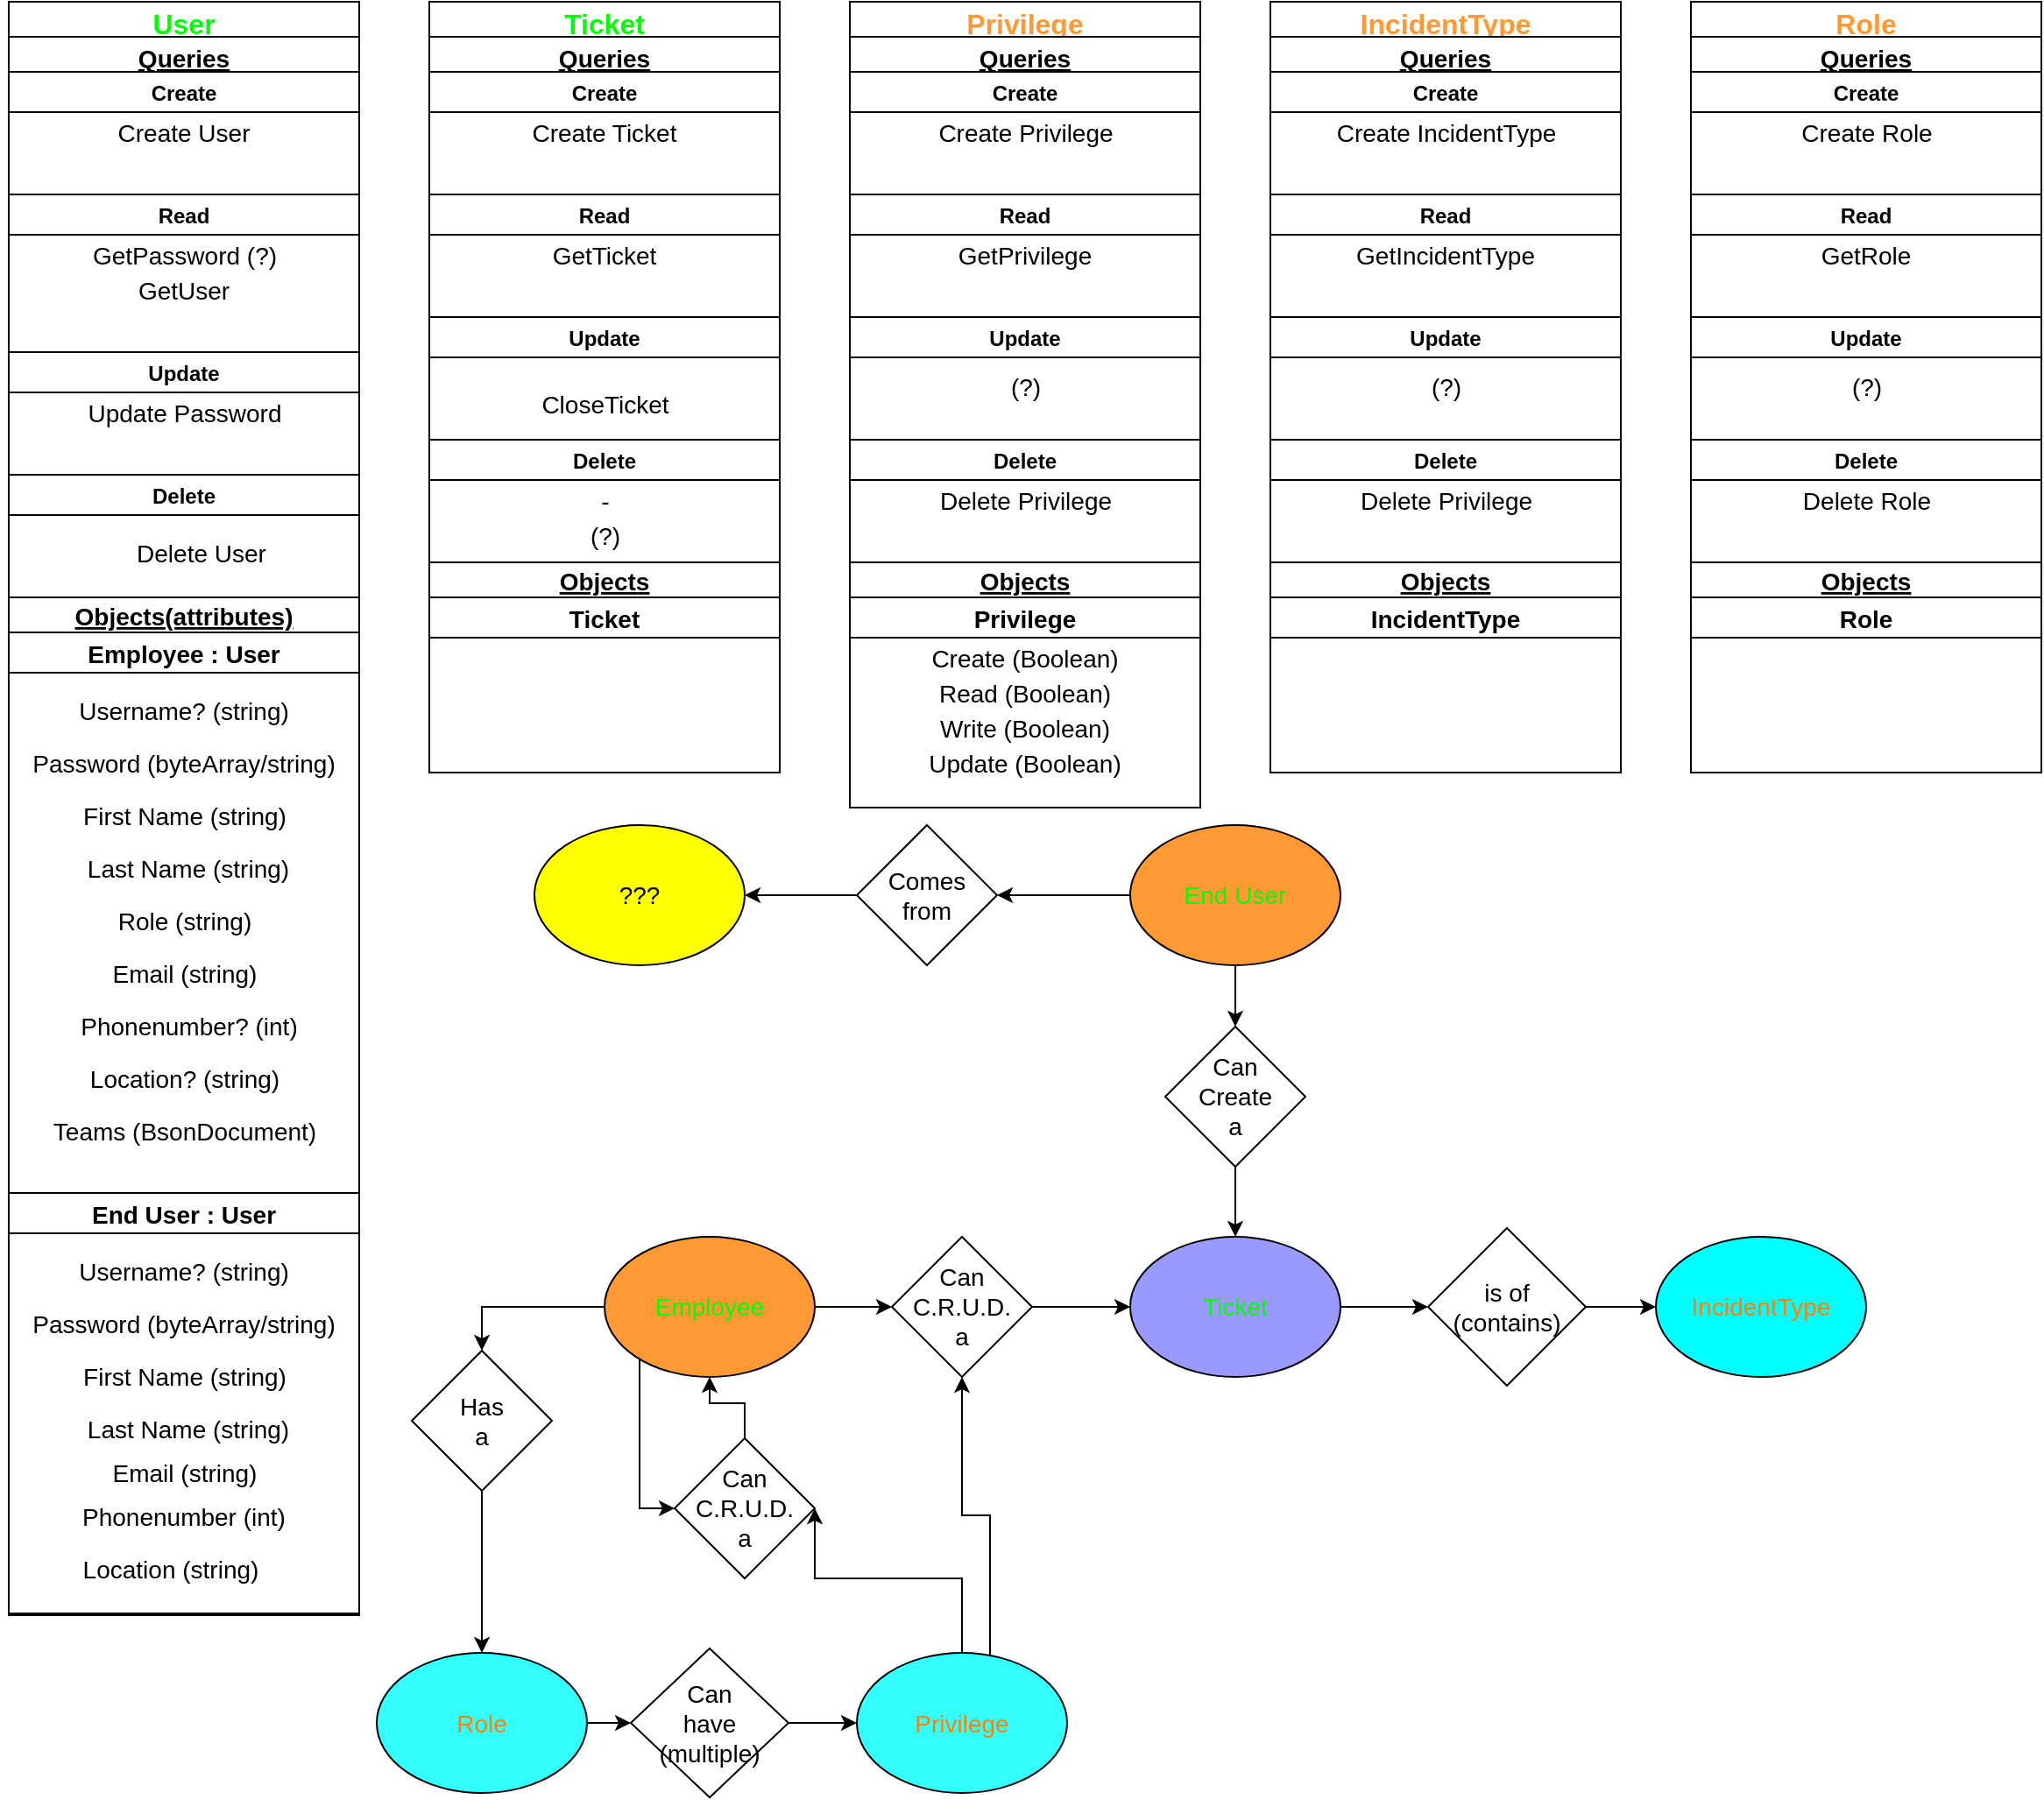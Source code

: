 <mxfile version="20.4.0" type="github">
  <diagram id="4bthDYppY-dah1H3mGTE" name="Pagina-1">
    <mxGraphModel dx="2188" dy="1215" grid="1" gridSize="10" guides="1" tooltips="1" connect="1" arrows="1" fold="1" page="1" pageScale="1" pageWidth="827" pageHeight="1169" math="0" shadow="0">
      <root>
        <mxCell id="0" />
        <mxCell id="1" parent="0" />
        <mxCell id="ETShx9Jj8pTSeEwa7h_H-1" value="User" style="swimlane;fontSize=16;fontColor=#00FF00;" parent="1" vertex="1">
          <mxGeometry x="40" y="40" width="200" height="920" as="geometry" />
        </mxCell>
        <mxCell id="ETShx9Jj8pTSeEwa7h_H-2" value="Queries" style="swimlane;fontSize=14;fontStyle=5" parent="ETShx9Jj8pTSeEwa7h_H-1" vertex="1">
          <mxGeometry y="20" width="200" height="320" as="geometry" />
        </mxCell>
        <mxCell id="ETShx9Jj8pTSeEwa7h_H-18" value="Create" style="swimlane;" parent="ETShx9Jj8pTSeEwa7h_H-2" vertex="1">
          <mxGeometry y="20" width="200" height="70" as="geometry" />
        </mxCell>
        <mxCell id="ETShx9Jj8pTSeEwa7h_H-42" value="Create User" style="text;html=1;strokeColor=none;fillColor=none;align=center;verticalAlign=middle;whiteSpace=wrap;rounded=0;fontSize=14;fontColor=#000000;" parent="ETShx9Jj8pTSeEwa7h_H-18" vertex="1">
          <mxGeometry x="55" y="20" width="90" height="30" as="geometry" />
        </mxCell>
        <mxCell id="ETShx9Jj8pTSeEwa7h_H-19" value="Read" style="swimlane;" parent="ETShx9Jj8pTSeEwa7h_H-2" vertex="1">
          <mxGeometry y="90" width="200" height="90" as="geometry" />
        </mxCell>
        <mxCell id="ETShx9Jj8pTSeEwa7h_H-30" value="&lt;div&gt;GetPassword (?)&lt;/div&gt;" style="text;html=1;align=center;verticalAlign=middle;resizable=0;points=[];autosize=1;strokeColor=none;fillColor=none;fontSize=14;" parent="ETShx9Jj8pTSeEwa7h_H-19" vertex="1">
          <mxGeometry x="35" y="20" width="130" height="30" as="geometry" />
        </mxCell>
        <mxCell id="ETShx9Jj8pTSeEwa7h_H-40" value="GetUser" style="text;html=1;strokeColor=none;fillColor=none;align=center;verticalAlign=middle;whiteSpace=wrap;rounded=0;fontSize=14;fontColor=#000000;" parent="ETShx9Jj8pTSeEwa7h_H-19" vertex="1">
          <mxGeometry x="70" y="40" width="60" height="30" as="geometry" />
        </mxCell>
        <mxCell id="ETShx9Jj8pTSeEwa7h_H-20" value="Update" style="swimlane;" parent="ETShx9Jj8pTSeEwa7h_H-2" vertex="1">
          <mxGeometry y="180" width="200" height="70" as="geometry" />
        </mxCell>
        <mxCell id="ETShx9Jj8pTSeEwa7h_H-39" value="&lt;div&gt;&lt;font color=&quot;#000000&quot;&gt;Update Password&lt;/font&gt;&lt;/div&gt;" style="text;html=1;align=center;verticalAlign=middle;resizable=0;points=[];autosize=1;strokeColor=none;fillColor=none;fontSize=14;fontColor=#00FF00;" parent="ETShx9Jj8pTSeEwa7h_H-20" vertex="1">
          <mxGeometry x="35" y="20" width="130" height="30" as="geometry" />
        </mxCell>
        <mxCell id="ETShx9Jj8pTSeEwa7h_H-21" value="Delete" style="swimlane;" parent="ETShx9Jj8pTSeEwa7h_H-2" vertex="1">
          <mxGeometry y="250" width="200" height="70" as="geometry" />
        </mxCell>
        <mxCell id="ETShx9Jj8pTSeEwa7h_H-3" value="Objects(attributes)" style="swimlane;fontStyle=5;startSize=20;fontSize=14;" parent="ETShx9Jj8pTSeEwa7h_H-1" vertex="1">
          <mxGeometry y="340" width="200" height="581" as="geometry" />
        </mxCell>
        <mxCell id="ETShx9Jj8pTSeEwa7h_H-79" value="Employee : User" style="swimlane;fontSize=14;fontColor=#000000;" parent="ETShx9Jj8pTSeEwa7h_H-3" vertex="1">
          <mxGeometry y="20" width="200" height="320" as="geometry" />
        </mxCell>
        <mxCell id="7pABPfw_jYTxYj795POy-1" value="Username? (string)" style="text;html=1;strokeColor=none;fillColor=none;align=center;verticalAlign=middle;whiteSpace=wrap;rounded=0;fontSize=14;fontColor=#000000;" vertex="1" parent="ETShx9Jj8pTSeEwa7h_H-79">
          <mxGeometry x="35" y="30" width="130" height="30" as="geometry" />
        </mxCell>
        <mxCell id="7pABPfw_jYTxYj795POy-2" value="Password (byteArray/string)" style="text;html=1;strokeColor=none;fillColor=none;align=center;verticalAlign=middle;whiteSpace=wrap;rounded=0;fontSize=14;fontColor=#000000;" vertex="1" parent="ETShx9Jj8pTSeEwa7h_H-79">
          <mxGeometry x="-5" y="60" width="210" height="30" as="geometry" />
        </mxCell>
        <mxCell id="7pABPfw_jYTxYj795POy-4" value="First Name (string)" style="text;html=1;strokeColor=none;fillColor=none;align=center;verticalAlign=middle;whiteSpace=wrap;rounded=0;fontSize=14;fontColor=#000000;" vertex="1" parent="ETShx9Jj8pTSeEwa7h_H-79">
          <mxGeometry x="32.5" y="90" width="135" height="30" as="geometry" />
        </mxCell>
        <mxCell id="7pABPfw_jYTxYj795POy-5" value="Last Name (string)" style="text;html=1;strokeColor=none;fillColor=none;align=center;verticalAlign=middle;whiteSpace=wrap;rounded=0;fontSize=14;fontColor=#000000;" vertex="1" parent="ETShx9Jj8pTSeEwa7h_H-79">
          <mxGeometry x="35" y="120" width="135" height="30" as="geometry" />
        </mxCell>
        <mxCell id="7pABPfw_jYTxYj795POy-7" value="Role (string)" style="text;html=1;strokeColor=none;fillColor=none;align=center;verticalAlign=middle;whiteSpace=wrap;rounded=0;fontSize=14;fontColor=#000000;" vertex="1" parent="ETShx9Jj8pTSeEwa7h_H-79">
          <mxGeometry x="52.5" y="150" width="95" height="30" as="geometry" />
        </mxCell>
        <mxCell id="7pABPfw_jYTxYj795POy-8" value="Email (string)" style="text;html=1;strokeColor=none;fillColor=none;align=center;verticalAlign=middle;whiteSpace=wrap;rounded=0;fontSize=14;fontColor=#000000;" vertex="1" parent="ETShx9Jj8pTSeEwa7h_H-79">
          <mxGeometry x="52.5" y="180" width="95" height="30" as="geometry" />
        </mxCell>
        <mxCell id="7pABPfw_jYTxYj795POy-10" value="&lt;div&gt;Phonenumber? (int)&lt;/div&gt;" style="text;html=1;strokeColor=none;fillColor=none;align=center;verticalAlign=middle;whiteSpace=wrap;rounded=0;fontSize=14;fontColor=#000000;" vertex="1" parent="ETShx9Jj8pTSeEwa7h_H-79">
          <mxGeometry x="22.5" y="210" width="160" height="30" as="geometry" />
        </mxCell>
        <mxCell id="7pABPfw_jYTxYj795POy-12" value="Location? (string)" style="text;html=1;strokeColor=none;fillColor=none;align=center;verticalAlign=middle;whiteSpace=wrap;rounded=0;fontSize=14;fontColor=#000000;" vertex="1" parent="ETShx9Jj8pTSeEwa7h_H-79">
          <mxGeometry x="42.5" y="240" width="115" height="30" as="geometry" />
        </mxCell>
        <mxCell id="7pABPfw_jYTxYj795POy-14" value="Teams (BsonDocument)" style="text;html=1;strokeColor=none;fillColor=none;align=center;verticalAlign=middle;whiteSpace=wrap;rounded=0;fontSize=14;fontColor=#000000;" vertex="1" parent="ETShx9Jj8pTSeEwa7h_H-79">
          <mxGeometry x="22.5" y="270" width="155" height="30" as="geometry" />
        </mxCell>
        <mxCell id="7pABPfw_jYTxYj795POy-15" value="End User : User" style="swimlane;fontSize=14;fontColor=#000000;startSize=23;" vertex="1" parent="ETShx9Jj8pTSeEwa7h_H-3">
          <mxGeometry y="340" width="200" height="240" as="geometry" />
        </mxCell>
        <mxCell id="7pABPfw_jYTxYj795POy-16" value="Username? (string)" style="text;html=1;strokeColor=none;fillColor=none;align=center;verticalAlign=middle;whiteSpace=wrap;rounded=0;fontSize=14;fontColor=#000000;" vertex="1" parent="7pABPfw_jYTxYj795POy-15">
          <mxGeometry x="35" y="30" width="130" height="30" as="geometry" />
        </mxCell>
        <mxCell id="7pABPfw_jYTxYj795POy-17" value="Password (byteArray/string)" style="text;html=1;strokeColor=none;fillColor=none;align=center;verticalAlign=middle;whiteSpace=wrap;rounded=0;fontSize=14;fontColor=#000000;" vertex="1" parent="7pABPfw_jYTxYj795POy-15">
          <mxGeometry x="-5" y="60" width="210" height="30" as="geometry" />
        </mxCell>
        <mxCell id="7pABPfw_jYTxYj795POy-18" value="First Name (string)" style="text;html=1;strokeColor=none;fillColor=none;align=center;verticalAlign=middle;whiteSpace=wrap;rounded=0;fontSize=14;fontColor=#000000;" vertex="1" parent="7pABPfw_jYTxYj795POy-15">
          <mxGeometry x="32.5" y="90" width="135" height="30" as="geometry" />
        </mxCell>
        <mxCell id="7pABPfw_jYTxYj795POy-19" value="Last Name (string)" style="text;html=1;strokeColor=none;fillColor=none;align=center;verticalAlign=middle;whiteSpace=wrap;rounded=0;fontSize=14;fontColor=#000000;" vertex="1" parent="7pABPfw_jYTxYj795POy-15">
          <mxGeometry x="35" y="120" width="135" height="30" as="geometry" />
        </mxCell>
        <mxCell id="7pABPfw_jYTxYj795POy-21" value="Email (string)" style="text;html=1;strokeColor=none;fillColor=none;align=center;verticalAlign=middle;whiteSpace=wrap;rounded=0;fontSize=14;fontColor=#000000;" vertex="1" parent="7pABPfw_jYTxYj795POy-15">
          <mxGeometry x="52.5" y="145" width="95" height="30" as="geometry" />
        </mxCell>
        <mxCell id="7pABPfw_jYTxYj795POy-22" value="&lt;div&gt;Phonenumber (int)&lt;/div&gt;" style="text;html=1;strokeColor=none;fillColor=none;align=center;verticalAlign=middle;whiteSpace=wrap;rounded=0;fontSize=14;fontColor=#000000;" vertex="1" parent="7pABPfw_jYTxYj795POy-15">
          <mxGeometry x="20" y="170" width="160" height="30" as="geometry" />
        </mxCell>
        <mxCell id="7pABPfw_jYTxYj795POy-23" value="Location (string)" style="text;html=1;strokeColor=none;fillColor=none;align=center;verticalAlign=middle;whiteSpace=wrap;rounded=0;fontSize=14;fontColor=#000000;" vertex="1" parent="7pABPfw_jYTxYj795POy-15">
          <mxGeometry x="35" y="200" width="115" height="30" as="geometry" />
        </mxCell>
        <mxCell id="ETShx9Jj8pTSeEwa7h_H-22" value="Ticket" style="swimlane;fontSize=16;fontColor=#00FF00;" parent="1" vertex="1">
          <mxGeometry x="280" y="40" width="200" height="440" as="geometry" />
        </mxCell>
        <mxCell id="ETShx9Jj8pTSeEwa7h_H-23" value="Queries" style="swimlane;fontSize=14;fontStyle=5" parent="ETShx9Jj8pTSeEwa7h_H-22" vertex="1">
          <mxGeometry y="20" width="200" height="300" as="geometry" />
        </mxCell>
        <mxCell id="ETShx9Jj8pTSeEwa7h_H-24" value="Create" style="swimlane;" parent="ETShx9Jj8pTSeEwa7h_H-23" vertex="1">
          <mxGeometry y="20" width="200" height="70" as="geometry" />
        </mxCell>
        <mxCell id="ETShx9Jj8pTSeEwa7h_H-43" value="Create Ticket" style="text;html=1;strokeColor=none;fillColor=none;align=center;verticalAlign=middle;whiteSpace=wrap;rounded=0;fontSize=14;fontColor=#000000;" parent="ETShx9Jj8pTSeEwa7h_H-24" vertex="1">
          <mxGeometry x="55" y="20" width="90" height="30" as="geometry" />
        </mxCell>
        <mxCell id="ETShx9Jj8pTSeEwa7h_H-25" value="Read" style="swimlane;" parent="ETShx9Jj8pTSeEwa7h_H-23" vertex="1">
          <mxGeometry y="90" width="200" height="70" as="geometry" />
        </mxCell>
        <mxCell id="ETShx9Jj8pTSeEwa7h_H-44" value="GetTicket" style="text;html=1;strokeColor=none;fillColor=none;align=center;verticalAlign=middle;whiteSpace=wrap;rounded=0;fontSize=14;fontColor=#000000;" parent="ETShx9Jj8pTSeEwa7h_H-25" vertex="1">
          <mxGeometry x="70" y="20" width="60" height="30" as="geometry" />
        </mxCell>
        <mxCell id="ETShx9Jj8pTSeEwa7h_H-26" value="Update" style="swimlane;" parent="ETShx9Jj8pTSeEwa7h_H-23" vertex="1">
          <mxGeometry y="160" width="200" height="70" as="geometry" />
        </mxCell>
        <mxCell id="ETShx9Jj8pTSeEwa7h_H-47" value="CloseTicket" style="text;html=1;align=center;verticalAlign=middle;resizable=0;points=[];autosize=1;strokeColor=none;fillColor=none;fontSize=14;fontColor=#000000;" parent="ETShx9Jj8pTSeEwa7h_H-26" vertex="1">
          <mxGeometry x="50" y="35" width="100" height="30" as="geometry" />
        </mxCell>
        <mxCell id="ETShx9Jj8pTSeEwa7h_H-27" value="Delete" style="swimlane;" parent="ETShx9Jj8pTSeEwa7h_H-23" vertex="1">
          <mxGeometry y="230" width="200" height="70" as="geometry" />
        </mxCell>
        <mxCell id="ETShx9Jj8pTSeEwa7h_H-46" value="(?)" style="text;html=1;align=center;verticalAlign=middle;resizable=0;points=[];autosize=1;strokeColor=none;fillColor=none;fontSize=14;fontColor=#000000;" parent="ETShx9Jj8pTSeEwa7h_H-27" vertex="1">
          <mxGeometry x="80" y="40" width="40" height="30" as="geometry" />
        </mxCell>
        <mxCell id="ETShx9Jj8pTSeEwa7h_H-45" value="-" style="text;html=1;align=center;verticalAlign=middle;resizable=0;points=[];autosize=1;strokeColor=none;fillColor=none;fontSize=14;fontColor=#000000;" parent="ETShx9Jj8pTSeEwa7h_H-27" vertex="1">
          <mxGeometry x="85" y="20" width="30" height="30" as="geometry" />
        </mxCell>
        <mxCell id="ETShx9Jj8pTSeEwa7h_H-28" value="Objects" style="swimlane;fontStyle=5;startSize=20;fontSize=14;" parent="ETShx9Jj8pTSeEwa7h_H-22" vertex="1">
          <mxGeometry y="320" width="200" height="120" as="geometry" />
        </mxCell>
        <mxCell id="7pABPfw_jYTxYj795POy-25" value="Ticket" style="swimlane;fontSize=14;fontColor=#000000;" vertex="1" parent="ETShx9Jj8pTSeEwa7h_H-28">
          <mxGeometry y="20" width="200" height="100" as="geometry" />
        </mxCell>
        <mxCell id="ETShx9Jj8pTSeEwa7h_H-31" value="Privilege" style="swimlane;fontSize=16;fontColor=#FF9933;" parent="1" vertex="1">
          <mxGeometry x="520" y="40" width="200" height="460" as="geometry" />
        </mxCell>
        <mxCell id="ETShx9Jj8pTSeEwa7h_H-32" value="Queries" style="swimlane;fontSize=14;fontStyle=5" parent="ETShx9Jj8pTSeEwa7h_H-31" vertex="1">
          <mxGeometry y="20" width="200" height="300" as="geometry" />
        </mxCell>
        <mxCell id="ETShx9Jj8pTSeEwa7h_H-33" value="Create" style="swimlane;" parent="ETShx9Jj8pTSeEwa7h_H-32" vertex="1">
          <mxGeometry y="20" width="200" height="70" as="geometry" />
        </mxCell>
        <mxCell id="ETShx9Jj8pTSeEwa7h_H-48" value="Create Privilege" style="text;html=1;strokeColor=none;fillColor=none;align=center;verticalAlign=middle;whiteSpace=wrap;rounded=0;fontSize=14;fontColor=#000000;" parent="ETShx9Jj8pTSeEwa7h_H-33" vertex="1">
          <mxGeometry x="47.5" y="20" width="105" height="30" as="geometry" />
        </mxCell>
        <mxCell id="ETShx9Jj8pTSeEwa7h_H-34" value="Read" style="swimlane;" parent="ETShx9Jj8pTSeEwa7h_H-32" vertex="1">
          <mxGeometry y="90" width="200" height="70" as="geometry" />
        </mxCell>
        <mxCell id="ETShx9Jj8pTSeEwa7h_H-50" value="GetPrivilege" style="text;html=1;strokeColor=none;fillColor=none;align=center;verticalAlign=middle;whiteSpace=wrap;rounded=0;fontSize=14;fontColor=#000000;" parent="ETShx9Jj8pTSeEwa7h_H-34" vertex="1">
          <mxGeometry x="70" y="20" width="60" height="30" as="geometry" />
        </mxCell>
        <mxCell id="ETShx9Jj8pTSeEwa7h_H-35" value="Update" style="swimlane;" parent="ETShx9Jj8pTSeEwa7h_H-32" vertex="1">
          <mxGeometry y="160" width="200" height="70" as="geometry" />
        </mxCell>
        <mxCell id="ETShx9Jj8pTSeEwa7h_H-64" value="(?)" style="text;html=1;align=center;verticalAlign=middle;resizable=0;points=[];autosize=1;strokeColor=none;fillColor=none;fontSize=14;fontColor=#000000;" parent="ETShx9Jj8pTSeEwa7h_H-35" vertex="1">
          <mxGeometry x="80" y="25" width="40" height="30" as="geometry" />
        </mxCell>
        <mxCell id="ETShx9Jj8pTSeEwa7h_H-36" value="Delete" style="swimlane;" parent="ETShx9Jj8pTSeEwa7h_H-32" vertex="1">
          <mxGeometry y="230" width="200" height="70" as="geometry" />
        </mxCell>
        <mxCell id="ETShx9Jj8pTSeEwa7h_H-41" value="Delete Privilege" style="text;html=1;strokeColor=none;fillColor=none;align=center;verticalAlign=middle;whiteSpace=wrap;rounded=0;fontSize=14;fontColor=#000000;" parent="ETShx9Jj8pTSeEwa7h_H-36" vertex="1">
          <mxGeometry x="47.5" y="20" width="105" height="30" as="geometry" />
        </mxCell>
        <mxCell id="ETShx9Jj8pTSeEwa7h_H-37" value="Objects" style="swimlane;fontStyle=5;startSize=20;fontSize=14;" parent="ETShx9Jj8pTSeEwa7h_H-31" vertex="1">
          <mxGeometry y="320" width="200" height="140" as="geometry" />
        </mxCell>
        <mxCell id="7pABPfw_jYTxYj795POy-26" value="Privilege" style="swimlane;fontSize=14;fontColor=#000000;" vertex="1" parent="ETShx9Jj8pTSeEwa7h_H-37">
          <mxGeometry y="20" width="200" height="120" as="geometry" />
        </mxCell>
        <mxCell id="7pABPfw_jYTxYj795POy-53" value="Create (Boolean)" style="text;html=1;strokeColor=none;fillColor=none;align=center;verticalAlign=middle;whiteSpace=wrap;rounded=0;fontSize=14;fontColor=#000000;" vertex="1" parent="7pABPfw_jYTxYj795POy-26">
          <mxGeometry x="35" y="20" width="130" height="30" as="geometry" />
        </mxCell>
        <mxCell id="7pABPfw_jYTxYj795POy-54" value="Read (Boolean)" style="text;html=1;strokeColor=none;fillColor=none;align=center;verticalAlign=middle;whiteSpace=wrap;rounded=0;fontSize=14;fontColor=#000000;" vertex="1" parent="7pABPfw_jYTxYj795POy-26">
          <mxGeometry x="35" y="40" width="130" height="30" as="geometry" />
        </mxCell>
        <mxCell id="7pABPfw_jYTxYj795POy-55" value="Write (Boolean)" style="text;html=1;strokeColor=none;fillColor=none;align=center;verticalAlign=middle;whiteSpace=wrap;rounded=0;fontSize=14;fontColor=#000000;" vertex="1" parent="7pABPfw_jYTxYj795POy-26">
          <mxGeometry x="35" y="60" width="130" height="30" as="geometry" />
        </mxCell>
        <mxCell id="7pABPfw_jYTxYj795POy-56" value="Update (Boolean)" style="text;html=1;strokeColor=none;fillColor=none;align=center;verticalAlign=middle;whiteSpace=wrap;rounded=0;fontSize=14;fontColor=#000000;" vertex="1" parent="7pABPfw_jYTxYj795POy-26">
          <mxGeometry x="35" y="80" width="130" height="30" as="geometry" />
        </mxCell>
        <mxCell id="ETShx9Jj8pTSeEwa7h_H-51" value="Delete User" style="text;html=1;strokeColor=none;fillColor=none;align=center;verticalAlign=middle;whiteSpace=wrap;rounded=0;fontSize=14;fontColor=#000000;" parent="1" vertex="1">
          <mxGeometry x="105" y="340" width="90" height="30" as="geometry" />
        </mxCell>
        <mxCell id="ETShx9Jj8pTSeEwa7h_H-52" value="IncidentType" style="swimlane;fontSize=16;fontColor=#FF9933;" parent="1" vertex="1">
          <mxGeometry x="760" y="40" width="200" height="440" as="geometry" />
        </mxCell>
        <mxCell id="ETShx9Jj8pTSeEwa7h_H-53" value="Queries" style="swimlane;fontSize=14;fontStyle=5" parent="ETShx9Jj8pTSeEwa7h_H-52" vertex="1">
          <mxGeometry y="20" width="200" height="300" as="geometry" />
        </mxCell>
        <mxCell id="ETShx9Jj8pTSeEwa7h_H-54" value="Create" style="swimlane;" parent="ETShx9Jj8pTSeEwa7h_H-53" vertex="1">
          <mxGeometry y="20" width="200" height="70" as="geometry" />
        </mxCell>
        <mxCell id="ETShx9Jj8pTSeEwa7h_H-55" value="Create IncidentType" style="text;html=1;strokeColor=none;fillColor=none;align=center;verticalAlign=middle;whiteSpace=wrap;rounded=0;fontSize=14;fontColor=#000000;" parent="ETShx9Jj8pTSeEwa7h_H-54" vertex="1">
          <mxGeometry x="33.75" y="20" width="132.5" height="30" as="geometry" />
        </mxCell>
        <mxCell id="ETShx9Jj8pTSeEwa7h_H-56" value="Read" style="swimlane;" parent="ETShx9Jj8pTSeEwa7h_H-53" vertex="1">
          <mxGeometry y="90" width="200" height="70" as="geometry" />
        </mxCell>
        <mxCell id="ETShx9Jj8pTSeEwa7h_H-57" value="GetIncidentType" style="text;html=1;strokeColor=none;fillColor=none;align=center;verticalAlign=middle;whiteSpace=wrap;rounded=0;fontSize=14;fontColor=#000000;" parent="ETShx9Jj8pTSeEwa7h_H-56" vertex="1">
          <mxGeometry x="70" y="20" width="60" height="30" as="geometry" />
        </mxCell>
        <mxCell id="ETShx9Jj8pTSeEwa7h_H-58" value="Update" style="swimlane;" parent="ETShx9Jj8pTSeEwa7h_H-53" vertex="1">
          <mxGeometry y="160" width="200" height="70" as="geometry" />
        </mxCell>
        <mxCell id="ETShx9Jj8pTSeEwa7h_H-65" value="(?)" style="text;html=1;align=center;verticalAlign=middle;resizable=0;points=[];autosize=1;strokeColor=none;fillColor=none;fontSize=14;fontColor=#000000;" parent="ETShx9Jj8pTSeEwa7h_H-58" vertex="1">
          <mxGeometry x="80" y="25" width="40" height="30" as="geometry" />
        </mxCell>
        <mxCell id="ETShx9Jj8pTSeEwa7h_H-59" value="Delete" style="swimlane;" parent="ETShx9Jj8pTSeEwa7h_H-53" vertex="1">
          <mxGeometry y="230" width="200" height="70" as="geometry" />
        </mxCell>
        <mxCell id="ETShx9Jj8pTSeEwa7h_H-60" value="Delete Privilege" style="text;html=1;strokeColor=none;fillColor=none;align=center;verticalAlign=middle;whiteSpace=wrap;rounded=0;fontSize=14;fontColor=#000000;" parent="ETShx9Jj8pTSeEwa7h_H-59" vertex="1">
          <mxGeometry x="47.5" y="20" width="105" height="30" as="geometry" />
        </mxCell>
        <mxCell id="ETShx9Jj8pTSeEwa7h_H-61" value="Objects" style="swimlane;fontStyle=5;startSize=20;fontSize=14;" parent="ETShx9Jj8pTSeEwa7h_H-52" vertex="1">
          <mxGeometry y="320" width="200" height="120" as="geometry" />
        </mxCell>
        <mxCell id="7pABPfw_jYTxYj795POy-27" value="IncidentType" style="swimlane;fontSize=14;fontColor=#000000;" vertex="1" parent="ETShx9Jj8pTSeEwa7h_H-61">
          <mxGeometry y="20" width="200" height="100" as="geometry" />
        </mxCell>
        <mxCell id="ETShx9Jj8pTSeEwa7h_H-66" value="Role" style="swimlane;fontSize=16;fontColor=#FF9933;" parent="1" vertex="1">
          <mxGeometry x="1000" y="40" width="200" height="440" as="geometry" />
        </mxCell>
        <mxCell id="ETShx9Jj8pTSeEwa7h_H-67" value="Queries" style="swimlane;fontSize=14;fontStyle=5" parent="ETShx9Jj8pTSeEwa7h_H-66" vertex="1">
          <mxGeometry y="20" width="200" height="300" as="geometry" />
        </mxCell>
        <mxCell id="ETShx9Jj8pTSeEwa7h_H-68" value="Create" style="swimlane;" parent="ETShx9Jj8pTSeEwa7h_H-67" vertex="1">
          <mxGeometry y="20" width="200" height="70" as="geometry" />
        </mxCell>
        <mxCell id="ETShx9Jj8pTSeEwa7h_H-69" value="Create Role" style="text;html=1;strokeColor=none;fillColor=none;align=center;verticalAlign=middle;whiteSpace=wrap;rounded=0;fontSize=14;fontColor=#000000;" parent="ETShx9Jj8pTSeEwa7h_H-68" vertex="1">
          <mxGeometry x="33.75" y="20" width="132.5" height="30" as="geometry" />
        </mxCell>
        <mxCell id="ETShx9Jj8pTSeEwa7h_H-70" value="Read" style="swimlane;" parent="ETShx9Jj8pTSeEwa7h_H-67" vertex="1">
          <mxGeometry y="90" width="200" height="70" as="geometry" />
        </mxCell>
        <mxCell id="ETShx9Jj8pTSeEwa7h_H-71" value="GetRole" style="text;html=1;strokeColor=none;fillColor=none;align=center;verticalAlign=middle;whiteSpace=wrap;rounded=0;fontSize=14;fontColor=#000000;" parent="ETShx9Jj8pTSeEwa7h_H-70" vertex="1">
          <mxGeometry x="70" y="20" width="60" height="30" as="geometry" />
        </mxCell>
        <mxCell id="ETShx9Jj8pTSeEwa7h_H-72" value="Update" style="swimlane;" parent="ETShx9Jj8pTSeEwa7h_H-67" vertex="1">
          <mxGeometry y="160" width="200" height="70" as="geometry" />
        </mxCell>
        <mxCell id="ETShx9Jj8pTSeEwa7h_H-73" value="(?)" style="text;html=1;align=center;verticalAlign=middle;resizable=0;points=[];autosize=1;strokeColor=none;fillColor=none;fontSize=14;fontColor=#000000;" parent="ETShx9Jj8pTSeEwa7h_H-72" vertex="1">
          <mxGeometry x="80" y="25" width="40" height="30" as="geometry" />
        </mxCell>
        <mxCell id="ETShx9Jj8pTSeEwa7h_H-74" value="Delete" style="swimlane;" parent="ETShx9Jj8pTSeEwa7h_H-67" vertex="1">
          <mxGeometry y="230" width="200" height="70" as="geometry" />
        </mxCell>
        <mxCell id="ETShx9Jj8pTSeEwa7h_H-75" value="Delete Role" style="text;html=1;strokeColor=none;fillColor=none;align=center;verticalAlign=middle;whiteSpace=wrap;rounded=0;fontSize=14;fontColor=#000000;" parent="ETShx9Jj8pTSeEwa7h_H-74" vertex="1">
          <mxGeometry x="47.5" y="20" width="105" height="30" as="geometry" />
        </mxCell>
        <mxCell id="ETShx9Jj8pTSeEwa7h_H-76" value="Objects" style="swimlane;fontStyle=5;startSize=20;fontSize=14;" parent="ETShx9Jj8pTSeEwa7h_H-66" vertex="1">
          <mxGeometry y="320" width="200" height="120" as="geometry" />
        </mxCell>
        <mxCell id="7pABPfw_jYTxYj795POy-28" value="Role" style="swimlane;fontSize=14;fontColor=#000000;startSize=23;" vertex="1" parent="ETShx9Jj8pTSeEwa7h_H-76">
          <mxGeometry y="20" width="200" height="100" as="geometry" />
        </mxCell>
        <mxCell id="7pABPfw_jYTxYj795POy-41" style="edgeStyle=orthogonalEdgeStyle;rounded=0;orthogonalLoop=1;jettySize=auto;html=1;entryX=0;entryY=0.5;entryDx=0;entryDy=0;fontSize=14;fontColor=#000000;" edge="1" parent="1" source="7pABPfw_jYTxYj795POy-29" target="7pABPfw_jYTxYj795POy-36">
          <mxGeometry relative="1" as="geometry" />
        </mxCell>
        <mxCell id="7pABPfw_jYTxYj795POy-46" style="edgeStyle=orthogonalEdgeStyle;rounded=0;orthogonalLoop=1;jettySize=auto;html=1;entryX=0.5;entryY=0;entryDx=0;entryDy=0;fontSize=14;fontColor=#000000;" edge="1" parent="1" source="7pABPfw_jYTxYj795POy-29" target="7pABPfw_jYTxYj795POy-45">
          <mxGeometry relative="1" as="geometry" />
        </mxCell>
        <mxCell id="7pABPfw_jYTxYj795POy-59" style="edgeStyle=orthogonalEdgeStyle;rounded=0;orthogonalLoop=1;jettySize=auto;html=1;entryX=0;entryY=0.5;entryDx=0;entryDy=0;fontSize=14;fontColor=#FF8000;" edge="1" parent="1" source="7pABPfw_jYTxYj795POy-29" target="7pABPfw_jYTxYj795POy-57">
          <mxGeometry relative="1" as="geometry">
            <Array as="points">
              <mxPoint x="400" y="900" />
            </Array>
          </mxGeometry>
        </mxCell>
        <mxCell id="7pABPfw_jYTxYj795POy-29" value="&lt;font color=&quot;#00FF00&quot;&gt;Employee&lt;/font&gt;" style="ellipse;whiteSpace=wrap;html=1;fontSize=14;fontColor=#000000;fillColor=#FF9933;" vertex="1" parent="1">
          <mxGeometry x="380" y="745" width="120" height="80" as="geometry" />
        </mxCell>
        <mxCell id="7pABPfw_jYTxYj795POy-44" style="edgeStyle=orthogonalEdgeStyle;rounded=0;orthogonalLoop=1;jettySize=auto;html=1;fontSize=14;fontColor=#000000;" edge="1" parent="1" source="7pABPfw_jYTxYj795POy-30" target="7pABPfw_jYTxYj795POy-37">
          <mxGeometry relative="1" as="geometry" />
        </mxCell>
        <mxCell id="7pABPfw_jYTxYj795POy-30" value="&lt;div&gt;is of&lt;/div&gt;&lt;div&gt;(contains)&lt;br&gt;&lt;/div&gt;" style="rhombus;whiteSpace=wrap;html=1;fontSize=14;fontColor=#000000;" vertex="1" parent="1">
          <mxGeometry x="850" y="740" width="90" height="90" as="geometry" />
        </mxCell>
        <mxCell id="7pABPfw_jYTxYj795POy-43" style="edgeStyle=orthogonalEdgeStyle;rounded=0;orthogonalLoop=1;jettySize=auto;html=1;entryX=0;entryY=0.5;entryDx=0;entryDy=0;fontSize=14;fontColor=#000000;" edge="1" parent="1" source="7pABPfw_jYTxYj795POy-31" target="7pABPfw_jYTxYj795POy-30">
          <mxGeometry relative="1" as="geometry" />
        </mxCell>
        <mxCell id="7pABPfw_jYTxYj795POy-31" value="&lt;font color=&quot;#00FF00&quot;&gt;Ticket&lt;/font&gt;" style="ellipse;whiteSpace=wrap;html=1;fontSize=14;fontColor=#000000;fillColor=#9999FF;" vertex="1" parent="1">
          <mxGeometry x="680" y="745" width="120" height="80" as="geometry" />
        </mxCell>
        <mxCell id="7pABPfw_jYTxYj795POy-38" style="edgeStyle=orthogonalEdgeStyle;rounded=0;orthogonalLoop=1;jettySize=auto;html=1;entryX=0.5;entryY=0;entryDx=0;entryDy=0;fontSize=14;fontColor=#000000;" edge="1" parent="1" source="7pABPfw_jYTxYj795POy-32" target="7pABPfw_jYTxYj795POy-35">
          <mxGeometry relative="1" as="geometry" />
        </mxCell>
        <mxCell id="7pABPfw_jYTxYj795POy-65" style="edgeStyle=orthogonalEdgeStyle;rounded=0;orthogonalLoop=1;jettySize=auto;html=1;entryX=1;entryY=0.5;entryDx=0;entryDy=0;fontSize=14;fontColor=#000000;" edge="1" parent="1" source="7pABPfw_jYTxYj795POy-32" target="7pABPfw_jYTxYj795POy-64">
          <mxGeometry relative="1" as="geometry" />
        </mxCell>
        <mxCell id="7pABPfw_jYTxYj795POy-32" value="&lt;font color=&quot;#00FF00&quot;&gt;End User&lt;/font&gt;" style="ellipse;whiteSpace=wrap;html=1;fontSize=14;fontColor=#000000;fillColor=#FF9933;" vertex="1" parent="1">
          <mxGeometry x="680" y="510" width="120" height="80" as="geometry" />
        </mxCell>
        <mxCell id="7pABPfw_jYTxYj795POy-50" style="edgeStyle=orthogonalEdgeStyle;rounded=0;orthogonalLoop=1;jettySize=auto;html=1;entryX=0;entryY=0.5;entryDx=0;entryDy=0;fontSize=14;fontColor=#000000;" edge="1" parent="1" source="7pABPfw_jYTxYj795POy-33" target="7pABPfw_jYTxYj795POy-49">
          <mxGeometry relative="1" as="geometry" />
        </mxCell>
        <mxCell id="7pABPfw_jYTxYj795POy-33" value="&lt;font color=&quot;#FF8000&quot;&gt;Role&lt;/font&gt;" style="ellipse;whiteSpace=wrap;html=1;fontSize=14;fontColor=#000000;fillColor=#33FFFF;" vertex="1" parent="1">
          <mxGeometry x="250" y="982.5" width="120" height="80" as="geometry" />
        </mxCell>
        <mxCell id="7pABPfw_jYTxYj795POy-52" style="edgeStyle=orthogonalEdgeStyle;rounded=0;orthogonalLoop=1;jettySize=auto;html=1;entryX=0.5;entryY=1;entryDx=0;entryDy=0;fontSize=14;fontColor=#000000;" edge="1" parent="1" source="7pABPfw_jYTxYj795POy-34" target="7pABPfw_jYTxYj795POy-36">
          <mxGeometry relative="1" as="geometry">
            <Array as="points">
              <mxPoint x="600" y="904" />
              <mxPoint x="584" y="904" />
            </Array>
          </mxGeometry>
        </mxCell>
        <mxCell id="7pABPfw_jYTxYj795POy-61" style="edgeStyle=orthogonalEdgeStyle;rounded=0;orthogonalLoop=1;jettySize=auto;html=1;fontSize=14;fontColor=#FF8000;entryX=1;entryY=0.5;entryDx=0;entryDy=0;exitX=0.5;exitY=0;exitDx=0;exitDy=0;" edge="1" parent="1" source="7pABPfw_jYTxYj795POy-34" target="7pABPfw_jYTxYj795POy-57">
          <mxGeometry relative="1" as="geometry">
            <mxPoint x="550" y="900" as="targetPoint" />
            <mxPoint x="584" y="980" as="sourcePoint" />
            <Array as="points">
              <mxPoint x="584" y="940" />
              <mxPoint x="500" y="940" />
            </Array>
          </mxGeometry>
        </mxCell>
        <mxCell id="7pABPfw_jYTxYj795POy-34" value="&lt;font color=&quot;#FF8000&quot;&gt;Privilege&lt;/font&gt;" style="ellipse;whiteSpace=wrap;html=1;fontSize=14;fontColor=#000000;fillColor=#33FFFF;" vertex="1" parent="1">
          <mxGeometry x="524" y="982.5" width="120" height="80" as="geometry" />
        </mxCell>
        <mxCell id="7pABPfw_jYTxYj795POy-39" style="edgeStyle=orthogonalEdgeStyle;rounded=0;orthogonalLoop=1;jettySize=auto;html=1;entryX=0.5;entryY=0;entryDx=0;entryDy=0;fontSize=14;fontColor=#000000;" edge="1" parent="1" source="7pABPfw_jYTxYj795POy-35" target="7pABPfw_jYTxYj795POy-31">
          <mxGeometry relative="1" as="geometry" />
        </mxCell>
        <mxCell id="7pABPfw_jYTxYj795POy-35" value="&lt;div&gt;Can &lt;br&gt;&lt;/div&gt;&lt;div&gt;Create&lt;/div&gt;&lt;div&gt;a&lt;br&gt;&lt;/div&gt;" style="rhombus;whiteSpace=wrap;html=1;fontSize=14;fontColor=#000000;" vertex="1" parent="1">
          <mxGeometry x="700" y="625" width="80" height="80" as="geometry" />
        </mxCell>
        <mxCell id="7pABPfw_jYTxYj795POy-42" style="edgeStyle=orthogonalEdgeStyle;rounded=0;orthogonalLoop=1;jettySize=auto;html=1;fontSize=14;fontColor=#000000;" edge="1" parent="1" source="7pABPfw_jYTxYj795POy-36" target="7pABPfw_jYTxYj795POy-31">
          <mxGeometry relative="1" as="geometry" />
        </mxCell>
        <mxCell id="7pABPfw_jYTxYj795POy-36" value="&lt;div&gt;Can C.R.U.D.&lt;/div&gt;&lt;div&gt;a&lt;br&gt;&lt;/div&gt;" style="rhombus;whiteSpace=wrap;html=1;fontSize=14;fontColor=#000000;" vertex="1" parent="1">
          <mxGeometry x="544" y="745" width="80" height="80" as="geometry" />
        </mxCell>
        <mxCell id="7pABPfw_jYTxYj795POy-37" value="&lt;font color=&quot;#FF8000&quot;&gt;IncidentType&lt;/font&gt;" style="ellipse;whiteSpace=wrap;html=1;fontSize=14;fontColor=#000000;fillColor=#00FFFF;" vertex="1" parent="1">
          <mxGeometry x="980" y="745" width="120" height="80" as="geometry" />
        </mxCell>
        <mxCell id="7pABPfw_jYTxYj795POy-48" style="edgeStyle=orthogonalEdgeStyle;rounded=0;orthogonalLoop=1;jettySize=auto;html=1;fontSize=14;fontColor=#000000;" edge="1" parent="1" source="7pABPfw_jYTxYj795POy-45" target="7pABPfw_jYTxYj795POy-33">
          <mxGeometry relative="1" as="geometry" />
        </mxCell>
        <mxCell id="7pABPfw_jYTxYj795POy-45" value="&lt;div&gt;Has &lt;br&gt;&lt;/div&gt;&lt;div&gt;a&lt;/div&gt;" style="rhombus;whiteSpace=wrap;html=1;fontSize=14;fontColor=#000000;" vertex="1" parent="1">
          <mxGeometry x="270" y="810" width="80" height="80" as="geometry" />
        </mxCell>
        <mxCell id="7pABPfw_jYTxYj795POy-51" style="edgeStyle=orthogonalEdgeStyle;rounded=0;orthogonalLoop=1;jettySize=auto;html=1;fontSize=14;fontColor=#000000;" edge="1" parent="1" source="7pABPfw_jYTxYj795POy-49" target="7pABPfw_jYTxYj795POy-34">
          <mxGeometry relative="1" as="geometry" />
        </mxCell>
        <mxCell id="7pABPfw_jYTxYj795POy-49" value="&lt;div&gt;Can&lt;/div&gt;&lt;div&gt;have&lt;/div&gt;&lt;div&gt;(multiple)&lt;br&gt;&lt;/div&gt;" style="rhombus;whiteSpace=wrap;html=1;fontSize=14;fontColor=#000000;" vertex="1" parent="1">
          <mxGeometry x="395" y="980" width="90" height="85" as="geometry" />
        </mxCell>
        <mxCell id="7pABPfw_jYTxYj795POy-60" style="edgeStyle=orthogonalEdgeStyle;rounded=0;orthogonalLoop=1;jettySize=auto;html=1;exitX=0.5;exitY=0;exitDx=0;exitDy=0;entryX=0.5;entryY=1;entryDx=0;entryDy=0;fontSize=14;fontColor=#FF8000;" edge="1" parent="1" source="7pABPfw_jYTxYj795POy-57" target="7pABPfw_jYTxYj795POy-29">
          <mxGeometry relative="1" as="geometry" />
        </mxCell>
        <mxCell id="7pABPfw_jYTxYj795POy-57" value="&lt;div&gt;Can C.R.U.D.&lt;/div&gt;&lt;div&gt;a&lt;br&gt;&lt;/div&gt;" style="rhombus;whiteSpace=wrap;html=1;fontSize=14;fontColor=#000000;" vertex="1" parent="1">
          <mxGeometry x="420" y="860" width="80" height="80" as="geometry" />
        </mxCell>
        <mxCell id="7pABPfw_jYTxYj795POy-63" value="???" style="ellipse;whiteSpace=wrap;html=1;fontSize=14;fontColor=#000000;fillColor=#FFFF00;" vertex="1" parent="1">
          <mxGeometry x="340" y="510" width="120" height="80" as="geometry" />
        </mxCell>
        <mxCell id="7pABPfw_jYTxYj795POy-66" style="edgeStyle=orthogonalEdgeStyle;rounded=0;orthogonalLoop=1;jettySize=auto;html=1;fontSize=14;fontColor=#000000;" edge="1" parent="1" source="7pABPfw_jYTxYj795POy-64" target="7pABPfw_jYTxYj795POy-63">
          <mxGeometry relative="1" as="geometry" />
        </mxCell>
        <mxCell id="7pABPfw_jYTxYj795POy-64" value="&lt;div&gt;Comes&lt;/div&gt;&lt;div&gt;from&lt;br&gt;&lt;/div&gt;" style="rhombus;whiteSpace=wrap;html=1;fontSize=14;fontColor=#000000;" vertex="1" parent="1">
          <mxGeometry x="524" y="510" width="80" height="80" as="geometry" />
        </mxCell>
      </root>
    </mxGraphModel>
  </diagram>
</mxfile>
